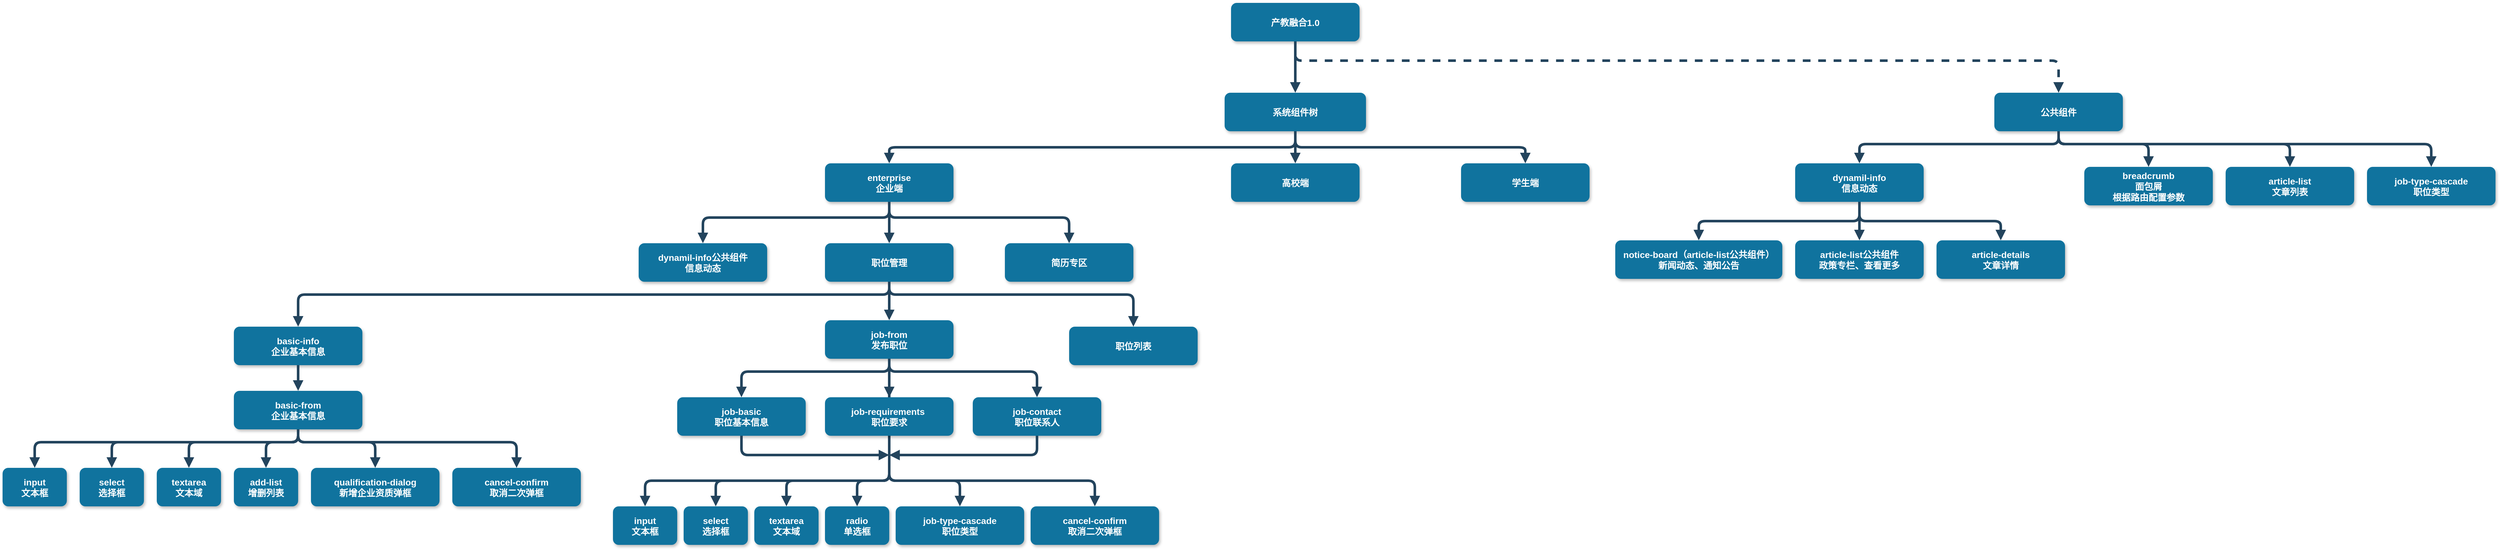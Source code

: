 <mxfile version="20.2.5" type="github">
  <diagram name="Page-1" id="97916047-d0de-89f5-080d-49f4d83e522f">
    <mxGraphModel dx="3257.5" dy="876" grid="1" gridSize="10" guides="1" tooltips="1" connect="1" arrows="1" fold="1" page="1" pageScale="1.5" pageWidth="1169" pageHeight="827" background="none" math="0" shadow="0">
      <root>
        <mxCell id="0" />
        <mxCell id="1" parent="0" />
        <mxCell id="2" value="产教融合1.0" style="rounded=1;fillColor=#10739E;strokeColor=none;shadow=1;gradientColor=none;fontStyle=1;fontColor=#FFFFFF;fontSize=14;" parent="1" vertex="1">
          <mxGeometry x="672" y="205.5" width="200" height="60" as="geometry" />
        </mxCell>
        <mxCell id="3" value="系统组件树" style="rounded=1;fillColor=#10739E;strokeColor=none;shadow=1;gradientColor=none;fontStyle=1;fontColor=#FFFFFF;fontSize=14;" parent="1" vertex="1">
          <mxGeometry x="662" y="345.5" width="220" height="60" as="geometry" />
        </mxCell>
        <mxCell id="4" value="enterprise&#xa;企业端" style="rounded=1;fillColor=#10739E;strokeColor=none;shadow=1;gradientColor=none;fontStyle=1;fontColor=#FFFFFF;fontSize=14;" parent="1" vertex="1">
          <mxGeometry x="40" y="455.5" width="200" height="60" as="geometry" />
        </mxCell>
        <mxCell id="5" value="高校端" style="rounded=1;fillColor=#10739E;strokeColor=none;shadow=1;gradientColor=none;fontStyle=1;fontColor=#FFFFFF;fontSize=14;" parent="1" vertex="1">
          <mxGeometry x="672" y="455.5" width="200" height="60" as="geometry" />
        </mxCell>
        <mxCell id="6" value="学生端" style="rounded=1;fillColor=#10739E;strokeColor=none;shadow=1;gradientColor=none;fontStyle=1;fontColor=#FFFFFF;fontSize=14;" parent="1" vertex="1">
          <mxGeometry x="1030" y="455.5" width="200" height="60" as="geometry" />
        </mxCell>
        <mxCell id="7" value="公共组件" style="rounded=1;fillColor=#10739E;strokeColor=none;shadow=1;gradientColor=none;fontStyle=1;fontColor=#FFFFFF;fontSize=14;" parent="1" vertex="1">
          <mxGeometry x="1860" y="345.5" width="200" height="60" as="geometry" />
        </mxCell>
        <mxCell id="13" value="dynamil-info公共组件&#xa;信息动态" style="rounded=1;fillColor=#10739E;strokeColor=none;shadow=1;gradientColor=none;fontStyle=1;fontColor=#FFFFFF;fontSize=14;" parent="1" vertex="1">
          <mxGeometry x="-250" y="580" width="200" height="60" as="geometry" />
        </mxCell>
        <mxCell id="29" value="" style="edgeStyle=elbowEdgeStyle;elbow=vertical;strokeWidth=4;endArrow=block;endFill=1;fontStyle=1;strokeColor=#23445D;" parent="1" source="2" target="3" edge="1">
          <mxGeometry x="22" y="165.5" width="100" height="100" as="geometry">
            <mxPoint x="22" y="265.5" as="sourcePoint" />
            <mxPoint x="122" y="165.5" as="targetPoint" />
          </mxGeometry>
        </mxCell>
        <mxCell id="30" value="" style="edgeStyle=elbowEdgeStyle;elbow=vertical;strokeWidth=4;endArrow=block;endFill=1;fontStyle=1;strokeColor=#23445D;" parent="1" source="3" target="5" edge="1">
          <mxGeometry x="22" y="165.5" width="100" height="100" as="geometry">
            <mxPoint x="22" y="265.5" as="sourcePoint" />
            <mxPoint x="122" y="165.5" as="targetPoint" />
          </mxGeometry>
        </mxCell>
        <mxCell id="31" value="" style="edgeStyle=elbowEdgeStyle;elbow=vertical;strokeWidth=4;endArrow=block;endFill=1;fontStyle=1;strokeColor=#23445D;" parent="1" source="3" target="4" edge="1">
          <mxGeometry x="22" y="165.5" width="100" height="100" as="geometry">
            <mxPoint x="22" y="265.5" as="sourcePoint" />
            <mxPoint x="122" y="165.5" as="targetPoint" />
          </mxGeometry>
        </mxCell>
        <mxCell id="32" value="" style="edgeStyle=elbowEdgeStyle;elbow=vertical;strokeWidth=4;endArrow=block;endFill=1;fontStyle=1;strokeColor=#23445D;" parent="1" source="3" target="6" edge="1">
          <mxGeometry x="22" y="165.5" width="100" height="100" as="geometry">
            <mxPoint x="22" y="265.5" as="sourcePoint" />
            <mxPoint x="122" y="165.5" as="targetPoint" />
          </mxGeometry>
        </mxCell>
        <mxCell id="33" value="" style="edgeStyle=elbowEdgeStyle;elbow=vertical;strokeWidth=4;endArrow=block;endFill=1;fontStyle=1;dashed=1;strokeColor=#23445D;" parent="1" source="2" target="7" edge="1">
          <mxGeometry x="22" y="165.5" width="100" height="100" as="geometry">
            <mxPoint x="22" y="265.5" as="sourcePoint" />
            <mxPoint x="122" y="165.5" as="targetPoint" />
            <Array as="points">
              <mxPoint x="1062" y="295.5" />
            </Array>
          </mxGeometry>
        </mxCell>
        <mxCell id="54" value="" style="edgeStyle=elbowEdgeStyle;elbow=vertical;strokeWidth=4;endArrow=block;endFill=1;fontStyle=1;strokeColor=#23445D;exitX=0.5;exitY=1;exitDx=0;exitDy=0;" parent="1" source="4" target="13" edge="1">
          <mxGeometry x="22" y="165.5" width="100" height="100" as="geometry">
            <mxPoint x="430" y="520" as="sourcePoint" />
            <mxPoint x="122" y="165.5" as="targetPoint" />
            <Array as="points">
              <mxPoint x="70" y="540" />
              <mxPoint x="350" y="560" />
              <mxPoint x="360" y="540" />
              <mxPoint x="410" y="560" />
              <mxPoint x="250" y="570" />
              <mxPoint x="380" y="530" />
              <mxPoint x="390" y="530" />
              <mxPoint x="652" y="555.5" />
            </Array>
          </mxGeometry>
        </mxCell>
        <mxCell id="SdZIx8xxVaSEpiBeJ--C-73" value="" style="edgeStyle=elbowEdgeStyle;elbow=vertical;strokeWidth=4;endArrow=block;endFill=1;fontStyle=1;strokeColor=#23445D;exitX=0.5;exitY=1;exitDx=0;exitDy=0;entryX=0.5;entryY=0;entryDx=0;entryDy=0;" edge="1" parent="1" source="4" target="SdZIx8xxVaSEpiBeJ--C-74">
          <mxGeometry x="32" y="175.5" width="100" height="100" as="geometry">
            <mxPoint x="390" y="525.5" as="sourcePoint" />
            <mxPoint x="402" y="610" as="targetPoint" />
            <Array as="points">
              <mxPoint x="170" y="540" />
              <mxPoint x="390" y="540" />
              <mxPoint x="400" y="540" />
              <mxPoint x="662" y="565.5" />
            </Array>
          </mxGeometry>
        </mxCell>
        <mxCell id="SdZIx8xxVaSEpiBeJ--C-74" value="职位管理" style="rounded=1;fillColor=#10739E;strokeColor=none;shadow=1;gradientColor=none;fontStyle=1;fontColor=#FFFFFF;fontSize=14;" vertex="1" parent="1">
          <mxGeometry x="40" y="580" width="200" height="60" as="geometry" />
        </mxCell>
        <mxCell id="SdZIx8xxVaSEpiBeJ--C-75" value="" style="edgeStyle=elbowEdgeStyle;elbow=vertical;strokeWidth=4;endArrow=block;endFill=1;fontStyle=1;strokeColor=#23445D;entryX=0.5;entryY=0;entryDx=0;entryDy=0;exitX=0.5;exitY=1;exitDx=0;exitDy=0;" edge="1" parent="1" target="SdZIx8xxVaSEpiBeJ--C-76" source="4">
          <mxGeometry x="292" y="200" width="100" height="100" as="geometry">
            <mxPoint x="450" y="520" as="sourcePoint" />
            <mxPoint x="662" y="634.5" as="targetPoint" />
            <Array as="points">
              <mxPoint x="520" y="540" />
              <mxPoint x="650" y="564.5" />
              <mxPoint x="660" y="564.5" />
              <mxPoint x="922" y="590" />
            </Array>
          </mxGeometry>
        </mxCell>
        <mxCell id="SdZIx8xxVaSEpiBeJ--C-76" value="简历专区" style="rounded=1;fillColor=#10739E;strokeColor=none;shadow=1;gradientColor=none;fontStyle=1;fontColor=#FFFFFF;fontSize=14;" vertex="1" parent="1">
          <mxGeometry x="320" y="580" width="200" height="60" as="geometry" />
        </mxCell>
        <mxCell id="SdZIx8xxVaSEpiBeJ--C-81" value="dynamil-info&#xa;信息动态" style="rounded=1;fillColor=#10739E;strokeColor=none;shadow=1;gradientColor=none;fontStyle=1;fontColor=#FFFFFF;fontSize=14;" vertex="1" parent="1">
          <mxGeometry x="1550" y="455.5" width="200" height="60" as="geometry" />
        </mxCell>
        <mxCell id="SdZIx8xxVaSEpiBeJ--C-82" value="notice-board（article-list公共组件）&#xa;新闻动态、通知公告" style="rounded=1;fillColor=#10739E;strokeColor=none;shadow=1;gradientColor=none;fontStyle=1;fontColor=#FFFFFF;fontSize=14;" vertex="1" parent="1">
          <mxGeometry x="1270" y="575.5" width="260" height="60" as="geometry" />
        </mxCell>
        <mxCell id="SdZIx8xxVaSEpiBeJ--C-83" value="" style="edgeStyle=elbowEdgeStyle;elbow=vertical;strokeWidth=4;endArrow=block;endFill=1;fontStyle=1;strokeColor=#23445D;exitX=0.5;exitY=1;exitDx=0;exitDy=0;entryX=0.5;entryY=0;entryDx=0;entryDy=0;" edge="1" parent="1" source="SdZIx8xxVaSEpiBeJ--C-81" target="SdZIx8xxVaSEpiBeJ--C-82">
          <mxGeometry x="1512" y="41" width="100" height="100" as="geometry">
            <mxPoint x="1540" y="515.5" as="sourcePoint" />
            <mxPoint x="1612" y="41" as="targetPoint" />
            <Array as="points">
              <mxPoint x="1580" y="545.5" />
              <mxPoint x="1600" y="565.5" />
              <mxPoint x="1540" y="595.5" />
              <mxPoint x="1570" y="565.5" />
              <mxPoint x="1420" y="575.5" />
              <mxPoint x="1230" y="555.5" />
              <mxPoint x="1230" y="545.5" />
            </Array>
          </mxGeometry>
        </mxCell>
        <mxCell id="SdZIx8xxVaSEpiBeJ--C-84" value="" style="edgeStyle=elbowEdgeStyle;elbow=vertical;strokeWidth=4;endArrow=block;endFill=1;fontStyle=1;strokeColor=#23445D;entryX=0.5;entryY=0;entryDx=0;entryDy=0;exitX=0.5;exitY=1;exitDx=0;exitDy=0;" edge="1" parent="1" source="SdZIx8xxVaSEpiBeJ--C-81" target="SdZIx8xxVaSEpiBeJ--C-85">
          <mxGeometry x="1202" y="195.5" width="100" height="100" as="geometry">
            <mxPoint x="1540" y="515.5" as="sourcePoint" />
            <mxPoint x="1572" y="630" as="targetPoint" />
            <Array as="points">
              <mxPoint x="1620" y="545.5" />
              <mxPoint x="1730" y="565.5" />
              <mxPoint x="1340" y="560" />
              <mxPoint x="1560" y="560" />
              <mxPoint x="1570" y="560" />
              <mxPoint x="1832" y="585.5" />
            </Array>
          </mxGeometry>
        </mxCell>
        <mxCell id="SdZIx8xxVaSEpiBeJ--C-85" value="article-list公共组件&#xa;政策专栏、查看更多" style="rounded=1;fillColor=#10739E;strokeColor=none;shadow=1;gradientColor=none;fontStyle=1;fontColor=#FFFFFF;fontSize=14;" vertex="1" parent="1">
          <mxGeometry x="1550" y="575.5" width="200" height="60" as="geometry" />
        </mxCell>
        <mxCell id="SdZIx8xxVaSEpiBeJ--C-90" value="" style="edgeStyle=elbowEdgeStyle;elbow=vertical;strokeWidth=4;endArrow=block;endFill=1;fontStyle=1;strokeColor=#23445D;exitX=0.5;exitY=1;exitDx=0;exitDy=0;entryX=0.5;entryY=0;entryDx=0;entryDy=0;" edge="1" parent="1" source="7" target="SdZIx8xxVaSEpiBeJ--C-81">
          <mxGeometry x="1392" y="105.5" width="100" height="100" as="geometry">
            <mxPoint x="1490" y="425.5" as="sourcePoint" />
            <mxPoint x="1540" y="435.5" as="targetPoint" />
            <Array as="points">
              <mxPoint x="1960" y="425.5" />
              <mxPoint x="1510" y="435.5" />
              <mxPoint x="1530" y="470" />
              <mxPoint x="1750" y="470" />
              <mxPoint x="1760" y="470" />
              <mxPoint x="2022" y="495.5" />
            </Array>
          </mxGeometry>
        </mxCell>
        <mxCell id="SdZIx8xxVaSEpiBeJ--C-91" value="" style="edgeStyle=elbowEdgeStyle;elbow=vertical;strokeWidth=4;endArrow=block;endFill=1;fontStyle=1;strokeColor=#23445D;exitX=0.5;exitY=1;exitDx=0;exitDy=0;entryX=0.5;entryY=0;entryDx=0;entryDy=0;" edge="1" parent="1" target="SdZIx8xxVaSEpiBeJ--C-92" source="SdZIx8xxVaSEpiBeJ--C-81">
          <mxGeometry x="1732" y="230" width="100" height="100" as="geometry">
            <mxPoint x="1890" y="505.5" as="sourcePoint" />
            <mxPoint x="2220" y="645.5" as="targetPoint" />
            <Array as="points">
              <mxPoint x="1840" y="545.5" />
              <mxPoint x="1960" y="535.5" />
              <mxPoint x="2120" y="555.5" />
              <mxPoint x="2170" y="545.5" />
              <mxPoint x="1660" y="545.5" />
              <mxPoint x="1960" y="570" />
              <mxPoint x="2090" y="594.5" />
              <mxPoint x="2100" y="594.5" />
              <mxPoint x="2362" y="620" />
            </Array>
          </mxGeometry>
        </mxCell>
        <mxCell id="SdZIx8xxVaSEpiBeJ--C-92" value="article-details&#xa;文章详情" style="rounded=1;fillColor=#10739E;strokeColor=none;shadow=1;gradientColor=none;fontStyle=1;fontColor=#FFFFFF;fontSize=14;" vertex="1" parent="1">
          <mxGeometry x="1770" y="575.5" width="200" height="60" as="geometry" />
        </mxCell>
        <mxCell id="SdZIx8xxVaSEpiBeJ--C-95" value="breadcrumb&#xa;面包屑&#xa;根据路由配置参数" style="rounded=1;fillColor=#10739E;strokeColor=none;shadow=1;gradientColor=none;fontStyle=1;fontColor=#FFFFFF;fontSize=14;" vertex="1" parent="1">
          <mxGeometry x="2000" y="461" width="200" height="60" as="geometry" />
        </mxCell>
        <mxCell id="SdZIx8xxVaSEpiBeJ--C-96" value="" style="edgeStyle=elbowEdgeStyle;elbow=vertical;strokeWidth=4;endArrow=block;endFill=1;fontStyle=1;strokeColor=#23445D;entryX=0.5;entryY=0;entryDx=0;entryDy=0;exitX=0.5;exitY=1;exitDx=0;exitDy=0;" edge="1" parent="1" target="SdZIx8xxVaSEpiBeJ--C-95" source="7">
          <mxGeometry x="1922" y="145.5" width="100" height="100" as="geometry">
            <mxPoint x="1960" y="425.5" as="sourcePoint" />
            <mxPoint x="2070" y="475.5" as="targetPoint" />
            <Array as="points">
              <mxPoint x="2040" y="425.5" />
              <mxPoint x="2490" y="465.5" />
              <mxPoint x="2040" y="475.5" />
              <mxPoint x="2060" y="510" />
              <mxPoint x="2280" y="510" />
              <mxPoint x="2290" y="510" />
              <mxPoint x="2552" y="535.5" />
            </Array>
          </mxGeometry>
        </mxCell>
        <mxCell id="SdZIx8xxVaSEpiBeJ--C-97" value="article-list&#xa;文章列表" style="rounded=1;fillColor=#10739E;strokeColor=none;shadow=1;gradientColor=none;fontStyle=1;fontColor=#FFFFFF;fontSize=14;" vertex="1" parent="1">
          <mxGeometry x="2220" y="461" width="200" height="60" as="geometry" />
        </mxCell>
        <mxCell id="SdZIx8xxVaSEpiBeJ--C-98" value="" style="edgeStyle=elbowEdgeStyle;elbow=vertical;strokeWidth=4;endArrow=block;endFill=1;fontStyle=1;strokeColor=#23445D;entryX=0.5;entryY=0;entryDx=0;entryDy=0;exitX=0.5;exitY=1;exitDx=0;exitDy=0;" edge="1" parent="1" target="SdZIx8xxVaSEpiBeJ--C-97" source="7">
          <mxGeometry x="1752" y="176" width="100" height="100" as="geometry">
            <mxPoint x="1940" y="480" as="sourcePoint" />
            <mxPoint x="2330" y="440" as="targetPoint" />
            <Array as="points">
              <mxPoint x="2060" y="425.5" />
              <mxPoint x="2130" y="455.5" />
              <mxPoint x="1870" y="456" />
              <mxPoint x="2320" y="496" />
              <mxPoint x="1870" y="506" />
              <mxPoint x="1890" y="540.5" />
              <mxPoint x="2110" y="540.5" />
              <mxPoint x="2120" y="540.5" />
              <mxPoint x="2382" y="566" />
            </Array>
          </mxGeometry>
        </mxCell>
        <mxCell id="SdZIx8xxVaSEpiBeJ--C-99" value="" style="edgeStyle=elbowEdgeStyle;elbow=vertical;strokeWidth=4;endArrow=block;endFill=1;fontStyle=1;strokeColor=#23445D;exitX=0.5;exitY=1;exitDx=0;exitDy=0;entryX=0.5;entryY=0;entryDx=0;entryDy=0;" edge="1" parent="1" target="SdZIx8xxVaSEpiBeJ--C-100" source="SdZIx8xxVaSEpiBeJ--C-74">
          <mxGeometry x="-138" y="320" width="100" height="100" as="geometry">
            <mxPoint x="-30" y="660" as="sourcePoint" />
            <mxPoint x="232" y="754.5" as="targetPoint" />
            <Array as="points">
              <mxPoint x="70" y="660" />
              <mxPoint y="684.5" />
              <mxPoint x="220" y="684.5" />
              <mxPoint x="230" y="684.5" />
              <mxPoint x="492" y="710" />
            </Array>
          </mxGeometry>
        </mxCell>
        <mxCell id="SdZIx8xxVaSEpiBeJ--C-100" value="basic-info&#xa;企业基本信息" style="rounded=1;fillColor=#10739E;strokeColor=none;shadow=1;gradientColor=none;fontStyle=1;fontColor=#FFFFFF;fontSize=14;" vertex="1" parent="1">
          <mxGeometry x="-880" y="710" width="200" height="60" as="geometry" />
        </mxCell>
        <mxCell id="SdZIx8xxVaSEpiBeJ--C-101" value="" style="edgeStyle=elbowEdgeStyle;elbow=vertical;strokeWidth=4;endArrow=block;endFill=1;fontStyle=1;strokeColor=#23445D;exitX=0.5;exitY=1;exitDx=0;exitDy=0;entryX=0.5;entryY=0;entryDx=0;entryDy=0;" edge="1" parent="1" target="SdZIx8xxVaSEpiBeJ--C-102" source="SdZIx8xxVaSEpiBeJ--C-74">
          <mxGeometry x="62" y="320" width="100" height="100" as="geometry">
            <mxPoint x="170" y="660" as="sourcePoint" />
            <mxPoint x="432" y="754.5" as="targetPoint" />
            <Array as="points">
              <mxPoint x="200" y="684.5" />
              <mxPoint x="420" y="684.5" />
              <mxPoint x="430" y="684.5" />
              <mxPoint x="692" y="710" />
            </Array>
          </mxGeometry>
        </mxCell>
        <mxCell id="SdZIx8xxVaSEpiBeJ--C-102" value="job-from&#xa;发布职位" style="rounded=1;fillColor=#10739E;strokeColor=none;shadow=1;gradientColor=none;fontStyle=1;fontColor=#FFFFFF;fontSize=14;" vertex="1" parent="1">
          <mxGeometry x="40" y="700" width="200" height="60" as="geometry" />
        </mxCell>
        <mxCell id="SdZIx8xxVaSEpiBeJ--C-103" value="" style="edgeStyle=elbowEdgeStyle;elbow=vertical;strokeWidth=4;endArrow=block;endFill=1;fontStyle=1;strokeColor=#23445D;exitX=0.5;exitY=1;exitDx=0;exitDy=0;entryX=0.5;entryY=0;entryDx=0;entryDy=0;" edge="1" parent="1" target="SdZIx8xxVaSEpiBeJ--C-104" source="SdZIx8xxVaSEpiBeJ--C-74">
          <mxGeometry x="242" y="310" width="100" height="100" as="geometry">
            <mxPoint x="350" y="650" as="sourcePoint" />
            <mxPoint x="612" y="744.5" as="targetPoint" />
            <Array as="points">
              <mxPoint x="230" y="660" />
              <mxPoint x="380" y="674.5" />
              <mxPoint x="600" y="674.5" />
              <mxPoint x="610" y="674.5" />
              <mxPoint x="872" y="700" />
            </Array>
          </mxGeometry>
        </mxCell>
        <mxCell id="SdZIx8xxVaSEpiBeJ--C-104" value="职位列表" style="rounded=1;fillColor=#10739E;strokeColor=none;shadow=1;gradientColor=none;fontStyle=1;fontColor=#FFFFFF;fontSize=14;" vertex="1" parent="1">
          <mxGeometry x="420" y="710" width="200" height="60" as="geometry" />
        </mxCell>
        <mxCell id="SdZIx8xxVaSEpiBeJ--C-105" value="" style="edgeStyle=elbowEdgeStyle;elbow=vertical;strokeWidth=4;endArrow=block;endFill=1;fontStyle=1;strokeColor=#23445D;exitX=0.5;exitY=1;exitDx=0;exitDy=0;entryX=0.5;entryY=0;entryDx=0;entryDy=0;" edge="1" parent="1" target="SdZIx8xxVaSEpiBeJ--C-106" source="SdZIx8xxVaSEpiBeJ--C-100">
          <mxGeometry x="-918" y="540" width="100" height="100" as="geometry">
            <mxPoint x="-640" y="860" as="sourcePoint" />
            <mxPoint x="-548" y="974.5" as="targetPoint" />
            <Array as="points">
              <mxPoint x="-780" y="790" />
              <mxPoint x="-710" y="880" />
              <mxPoint x="-780" y="904.5" />
              <mxPoint x="-560" y="904.5" />
              <mxPoint x="-550" y="904.5" />
              <mxPoint x="-288" y="930" />
            </Array>
          </mxGeometry>
        </mxCell>
        <mxCell id="SdZIx8xxVaSEpiBeJ--C-106" value="basic-from&#xa;企业基本信息" style="rounded=1;fillColor=#10739E;strokeColor=none;shadow=1;gradientColor=none;fontStyle=1;fontColor=#FFFFFF;fontSize=14;" vertex="1" parent="1">
          <mxGeometry x="-880" y="810" width="200" height="60" as="geometry" />
        </mxCell>
        <mxCell id="SdZIx8xxVaSEpiBeJ--C-107" value="" style="edgeStyle=elbowEdgeStyle;elbow=vertical;strokeWidth=4;endArrow=block;endFill=1;fontStyle=1;strokeColor=#23445D;entryX=0.5;entryY=0;entryDx=0;entryDy=0;exitX=0.5;exitY=1;exitDx=0;exitDy=0;" edge="1" parent="1" target="SdZIx8xxVaSEpiBeJ--C-108" source="SdZIx8xxVaSEpiBeJ--C-106">
          <mxGeometry x="-1058" y="650" width="100" height="100" as="geometry">
            <mxPoint x="-850" y="880" as="sourcePoint" />
            <mxPoint x="-688" y="1084.5" as="targetPoint" />
            <Array as="points">
              <mxPoint x="-700" y="890" />
              <mxPoint x="-660" y="910" />
              <mxPoint x="-890" y="900" />
              <mxPoint x="-920" y="900" />
              <mxPoint x="-850" y="990" />
              <mxPoint x="-920" y="1014.5" />
              <mxPoint x="-700" y="1014.5" />
              <mxPoint x="-690" y="1014.5" />
              <mxPoint x="-428" y="1040" />
            </Array>
          </mxGeometry>
        </mxCell>
        <mxCell id="SdZIx8xxVaSEpiBeJ--C-108" value="qualification-dialog&#xa;新增企业资质弹框" style="rounded=1;fillColor=#10739E;strokeColor=none;shadow=1;gradientColor=none;fontStyle=1;fontColor=#FFFFFF;fontSize=14;" vertex="1" parent="1">
          <mxGeometry x="-760" y="930" width="200" height="60" as="geometry" />
        </mxCell>
        <mxCell id="SdZIx8xxVaSEpiBeJ--C-109" value="" style="edgeStyle=elbowEdgeStyle;elbow=vertical;strokeWidth=4;endArrow=block;endFill=1;fontStyle=1;strokeColor=#23445D;exitX=0.5;exitY=1;exitDx=0;exitDy=0;entryX=0.5;entryY=0;entryDx=0;entryDy=0;" edge="1" parent="1" target="SdZIx8xxVaSEpiBeJ--C-110" source="SdZIx8xxVaSEpiBeJ--C-106">
          <mxGeometry x="-838" y="650" width="100" height="100" as="geometry">
            <mxPoint x="-700" y="880" as="sourcePoint" />
            <mxPoint x="-468" y="1084.5" as="targetPoint" />
            <Array as="points">
              <mxPoint x="-660" y="890" />
              <mxPoint x="-700" y="900" />
              <mxPoint x="-630" y="990" />
              <mxPoint x="-700" y="1014.5" />
              <mxPoint x="-480" y="1014.5" />
              <mxPoint x="-470" y="1014.5" />
              <mxPoint x="-208" y="1040" />
            </Array>
          </mxGeometry>
        </mxCell>
        <mxCell id="SdZIx8xxVaSEpiBeJ--C-110" value="cancel-confirm&#xa;取消二次弹框" style="rounded=1;fillColor=#10739E;strokeColor=none;shadow=1;gradientColor=none;fontStyle=1;fontColor=#FFFFFF;fontSize=14;" vertex="1" parent="1">
          <mxGeometry x="-540" y="930" width="200" height="60" as="geometry" />
        </mxCell>
        <mxCell id="SdZIx8xxVaSEpiBeJ--C-111" value="" style="edgeStyle=elbowEdgeStyle;elbow=vertical;strokeWidth=4;endArrow=block;endFill=1;fontStyle=1;strokeColor=#23445D;entryX=0.5;entryY=0;entryDx=0;entryDy=0;exitX=0.5;exitY=1;exitDx=0;exitDy=0;" edge="1" parent="1" target="SdZIx8xxVaSEpiBeJ--C-112" source="SdZIx8xxVaSEpiBeJ--C-106">
          <mxGeometry x="-1298" y="660" width="100" height="100" as="geometry">
            <mxPoint x="-1020" y="880" as="sourcePoint" />
            <mxPoint x="-928" y="1094.5" as="targetPoint" />
            <Array as="points">
              <mxPoint x="-1160" y="890" />
              <mxPoint x="-1160" y="910" />
              <mxPoint x="-1090" y="1000" />
              <mxPoint x="-1160" y="1024.5" />
              <mxPoint x="-940" y="1024.5" />
              <mxPoint x="-930" y="1024.5" />
              <mxPoint x="-668" y="1050" />
            </Array>
          </mxGeometry>
        </mxCell>
        <mxCell id="SdZIx8xxVaSEpiBeJ--C-112" value="input&#xa;文本框" style="rounded=1;fillColor=#10739E;strokeColor=none;shadow=1;gradientColor=none;fontStyle=1;fontColor=#FFFFFF;fontSize=14;" vertex="1" parent="1">
          <mxGeometry x="-1240" y="930" width="100" height="60" as="geometry" />
        </mxCell>
        <mxCell id="SdZIx8xxVaSEpiBeJ--C-113" value="" style="edgeStyle=elbowEdgeStyle;elbow=vertical;strokeWidth=4;endArrow=block;endFill=1;fontStyle=1;strokeColor=#23445D;entryX=0.5;entryY=0;entryDx=0;entryDy=0;exitX=0.5;exitY=1;exitDx=0;exitDy=0;" edge="1" parent="1" target="SdZIx8xxVaSEpiBeJ--C-114" source="SdZIx8xxVaSEpiBeJ--C-106">
          <mxGeometry x="-1288" y="670" width="100" height="100" as="geometry">
            <mxPoint x="-770" y="880" as="sourcePoint" />
            <mxPoint x="-918" y="1104.5" as="targetPoint" />
            <Array as="points">
              <mxPoint x="-1120" y="890" />
              <mxPoint x="-1140" y="880" />
              <mxPoint x="-1130" y="910" />
              <mxPoint x="-1150" y="920" />
              <mxPoint x="-1080" y="1010" />
              <mxPoint x="-1150" y="1034.5" />
              <mxPoint x="-930" y="1034.5" />
              <mxPoint x="-920" y="1034.5" />
              <mxPoint x="-658" y="1060" />
            </Array>
          </mxGeometry>
        </mxCell>
        <mxCell id="SdZIx8xxVaSEpiBeJ--C-114" value="select&#xa;选择框" style="rounded=1;fillColor=#10739E;strokeColor=none;shadow=1;gradientColor=none;fontStyle=1;fontColor=#FFFFFF;fontSize=14;" vertex="1" parent="1">
          <mxGeometry x="-1120" y="930" width="100" height="60" as="geometry" />
        </mxCell>
        <mxCell id="SdZIx8xxVaSEpiBeJ--C-115" value="" style="edgeStyle=elbowEdgeStyle;elbow=vertical;strokeWidth=4;endArrow=block;endFill=1;fontStyle=1;strokeColor=#23445D;entryX=0.5;entryY=0;entryDx=0;entryDy=0;exitX=0.5;exitY=1;exitDx=0;exitDy=0;" edge="1" parent="1" target="SdZIx8xxVaSEpiBeJ--C-116" source="SdZIx8xxVaSEpiBeJ--C-106">
          <mxGeometry x="-1278" y="680" width="100" height="100" as="geometry">
            <mxPoint x="-760" y="890" as="sourcePoint" />
            <mxPoint x="-908" y="1114.5" as="targetPoint" />
            <Array as="points">
              <mxPoint x="-970" y="890" />
              <mxPoint x="-960" y="920" />
              <mxPoint x="-1020" y="940" />
              <mxPoint x="-1140" y="930" />
              <mxPoint x="-1070" y="1020" />
              <mxPoint x="-1140" y="1044.5" />
              <mxPoint x="-920" y="1044.5" />
              <mxPoint x="-910" y="1044.5" />
              <mxPoint x="-648" y="1070" />
            </Array>
          </mxGeometry>
        </mxCell>
        <mxCell id="SdZIx8xxVaSEpiBeJ--C-116" value="textarea&#xa;文本域" style="rounded=1;fillColor=#10739E;strokeColor=none;shadow=1;gradientColor=none;fontStyle=1;fontColor=#FFFFFF;fontSize=14;" vertex="1" parent="1">
          <mxGeometry x="-1000" y="930" width="100" height="60" as="geometry" />
        </mxCell>
        <mxCell id="SdZIx8xxVaSEpiBeJ--C-117" value="" style="edgeStyle=elbowEdgeStyle;elbow=vertical;strokeWidth=4;endArrow=block;endFill=1;fontStyle=1;strokeColor=#23445D;entryX=0.5;entryY=0;entryDx=0;entryDy=0;exitX=0.5;exitY=1;exitDx=0;exitDy=0;" edge="1" parent="1" target="SdZIx8xxVaSEpiBeJ--C-118" source="SdZIx8xxVaSEpiBeJ--C-106">
          <mxGeometry x="-1073" y="770" width="100" height="100" as="geometry">
            <mxPoint x="-555" y="980" as="sourcePoint" />
            <mxPoint x="-703" y="1204.5" as="targetPoint" />
            <Array as="points">
              <mxPoint x="-810" y="890" />
              <mxPoint x="-920" y="900" />
              <mxPoint x="-935" y="1020" />
              <mxPoint x="-865" y="1110" />
              <mxPoint x="-935" y="1134.5" />
              <mxPoint x="-715" y="1134.5" />
              <mxPoint x="-705" y="1134.5" />
              <mxPoint x="-443" y="1160" />
            </Array>
          </mxGeometry>
        </mxCell>
        <mxCell id="SdZIx8xxVaSEpiBeJ--C-118" value="add-list&#xa;增删列表" style="rounded=1;fillColor=#10739E;strokeColor=none;shadow=1;gradientColor=none;fontStyle=1;fontColor=#FFFFFF;fontSize=14;" vertex="1" parent="1">
          <mxGeometry x="-880" y="930" width="100" height="60" as="geometry" />
        </mxCell>
        <mxCell id="SdZIx8xxVaSEpiBeJ--C-119" value="" style="edgeStyle=elbowEdgeStyle;elbow=vertical;strokeWidth=4;endArrow=block;endFill=1;fontStyle=1;strokeColor=#23445D;entryX=0.5;entryY=0;entryDx=0;entryDy=0;exitX=0.5;exitY=1;exitDx=0;exitDy=0;" edge="1" parent="1" target="SdZIx8xxVaSEpiBeJ--C-120" source="SdZIx8xxVaSEpiBeJ--C-102">
          <mxGeometry x="-128" y="650" width="100" height="100" as="geometry">
            <mxPoint x="170" y="790" as="sourcePoint" />
            <mxPoint x="242" y="1084.5" as="targetPoint" />
            <Array as="points">
              <mxPoint x="200" y="950" />
              <mxPoint x="210" y="800" />
              <mxPoint x="230" y="890" />
              <mxPoint x="270" y="910" />
              <mxPoint x="40" y="900" />
              <mxPoint x="10" y="900" />
              <mxPoint x="80" y="990" />
              <mxPoint x="10" y="1014.5" />
              <mxPoint x="230" y="1014.5" />
              <mxPoint x="240" y="1014.5" />
              <mxPoint x="502" y="1040" />
            </Array>
          </mxGeometry>
        </mxCell>
        <mxCell id="SdZIx8xxVaSEpiBeJ--C-120" value="job-type-cascade&#xa;职位类型" style="rounded=1;fillColor=#10739E;strokeColor=none;shadow=1;gradientColor=none;fontStyle=1;fontColor=#FFFFFF;fontSize=14;" vertex="1" parent="1">
          <mxGeometry x="150" y="990" width="200" height="60" as="geometry" />
        </mxCell>
        <mxCell id="SdZIx8xxVaSEpiBeJ--C-121" value="" style="edgeStyle=elbowEdgeStyle;elbow=vertical;strokeWidth=4;endArrow=block;endFill=1;fontStyle=1;strokeColor=#23445D;exitX=0.5;exitY=1;exitDx=0;exitDy=0;entryX=0.5;entryY=0;entryDx=0;entryDy=0;" edge="1" parent="1" target="SdZIx8xxVaSEpiBeJ--C-122" source="SdZIx8xxVaSEpiBeJ--C-102">
          <mxGeometry x="92" y="650" width="100" height="100" as="geometry">
            <mxPoint x="150" y="870" as="sourcePoint" />
            <mxPoint x="462" y="1084.5" as="targetPoint" />
            <Array as="points">
              <mxPoint x="150" y="950" />
              <mxPoint x="190" y="800" />
              <mxPoint x="270" y="890" />
              <mxPoint x="230" y="900" />
              <mxPoint x="300" y="990" />
              <mxPoint x="230" y="1014.5" />
              <mxPoint x="450" y="1014.5" />
              <mxPoint x="460" y="1014.5" />
              <mxPoint x="722" y="1040" />
            </Array>
          </mxGeometry>
        </mxCell>
        <mxCell id="SdZIx8xxVaSEpiBeJ--C-122" value="cancel-confirm&#xa;取消二次弹框" style="rounded=1;fillColor=#10739E;strokeColor=none;shadow=1;gradientColor=none;fontStyle=1;fontColor=#FFFFFF;fontSize=14;" vertex="1" parent="1">
          <mxGeometry x="360" y="990" width="200" height="60" as="geometry" />
        </mxCell>
        <mxCell id="SdZIx8xxVaSEpiBeJ--C-123" value="" style="edgeStyle=elbowEdgeStyle;elbow=vertical;strokeWidth=4;endArrow=block;endFill=1;fontStyle=1;strokeColor=#23445D;entryX=0.5;entryY=0;entryDx=0;entryDy=0;exitX=0.5;exitY=1;exitDx=0;exitDy=0;" edge="1" parent="1" target="SdZIx8xxVaSEpiBeJ--C-124" source="SdZIx8xxVaSEpiBeJ--C-102">
          <mxGeometry x="-368" y="660" width="100" height="100" as="geometry">
            <mxPoint x="150" y="870" as="sourcePoint" />
            <mxPoint x="2" y="1094.5" as="targetPoint" />
            <Array as="points">
              <mxPoint x="-140" y="950" />
              <mxPoint x="-80" y="890" />
              <mxPoint x="-80" y="900" />
              <mxPoint x="-130" y="800" />
              <mxPoint x="-230" y="890" />
              <mxPoint x="-230" y="910" />
              <mxPoint x="-160" y="1000" />
              <mxPoint x="-230" y="1024.5" />
              <mxPoint x="-10" y="1024.5" />
              <mxPoint y="1024.5" />
              <mxPoint x="262" y="1050" />
            </Array>
          </mxGeometry>
        </mxCell>
        <mxCell id="SdZIx8xxVaSEpiBeJ--C-124" value="input&#xa;文本框" style="rounded=1;fillColor=#10739E;strokeColor=none;shadow=1;gradientColor=none;fontStyle=1;fontColor=#FFFFFF;fontSize=14;" vertex="1" parent="1">
          <mxGeometry x="-290" y="990" width="100" height="60" as="geometry" />
        </mxCell>
        <mxCell id="SdZIx8xxVaSEpiBeJ--C-125" value="" style="edgeStyle=elbowEdgeStyle;elbow=vertical;strokeWidth=4;endArrow=block;endFill=1;fontStyle=1;strokeColor=#23445D;entryX=0.5;entryY=0;entryDx=0;entryDy=0;exitX=0.5;exitY=1;exitDx=0;exitDy=0;" edge="1" parent="1" target="SdZIx8xxVaSEpiBeJ--C-126" source="SdZIx8xxVaSEpiBeJ--C-102">
          <mxGeometry x="-358" y="670" width="100" height="100" as="geometry">
            <mxPoint x="200" y="800" as="sourcePoint" />
            <mxPoint x="12" y="1104.5" as="targetPoint" />
            <Array as="points">
              <mxPoint x="-50" y="950" />
              <mxPoint x="-80" y="890" />
              <mxPoint x="-60" y="890" />
              <mxPoint x="-90" y="800" />
              <mxPoint x="-190" y="890" />
              <mxPoint x="-210" y="880" />
              <mxPoint x="-200" y="910" />
              <mxPoint x="-220" y="920" />
              <mxPoint x="-150" y="1010" />
              <mxPoint x="-220" y="1034.5" />
              <mxPoint y="1034.5" />
              <mxPoint x="10" y="1034.5" />
              <mxPoint x="272" y="1060" />
            </Array>
          </mxGeometry>
        </mxCell>
        <mxCell id="SdZIx8xxVaSEpiBeJ--C-126" value="select&#xa;选择框" style="rounded=1;fillColor=#10739E;strokeColor=none;shadow=1;gradientColor=none;fontStyle=1;fontColor=#FFFFFF;fontSize=14;" vertex="1" parent="1">
          <mxGeometry x="-180" y="990" width="100" height="60" as="geometry" />
        </mxCell>
        <mxCell id="SdZIx8xxVaSEpiBeJ--C-127" value="" style="edgeStyle=elbowEdgeStyle;elbow=vertical;strokeWidth=4;endArrow=block;endFill=1;fontStyle=1;strokeColor=#23445D;entryX=0.5;entryY=0;entryDx=0;entryDy=0;exitX=0.5;exitY=1;exitDx=0;exitDy=0;" edge="1" parent="1" target="SdZIx8xxVaSEpiBeJ--C-128" source="SdZIx8xxVaSEpiBeJ--C-102">
          <mxGeometry x="-348" y="680" width="100" height="100" as="geometry">
            <mxPoint x="150" y="870" as="sourcePoint" />
            <mxPoint x="22" y="1114.5" as="targetPoint" />
            <Array as="points">
              <mxPoint x="40" y="950" />
              <mxPoint x="30" y="800" />
              <mxPoint x="-40" y="890" />
              <mxPoint x="-30" y="920" />
              <mxPoint x="-90" y="940" />
              <mxPoint x="-210" y="930" />
              <mxPoint x="-140" y="1020" />
              <mxPoint x="-210" y="1044.5" />
              <mxPoint x="10" y="1044.5" />
              <mxPoint x="20" y="1044.5" />
              <mxPoint x="282" y="1070" />
            </Array>
          </mxGeometry>
        </mxCell>
        <mxCell id="SdZIx8xxVaSEpiBeJ--C-128" value="textarea&#xa;文本域" style="rounded=1;fillColor=#10739E;strokeColor=none;shadow=1;gradientColor=none;fontStyle=1;fontColor=#FFFFFF;fontSize=14;" vertex="1" parent="1">
          <mxGeometry x="-70" y="990" width="100" height="60" as="geometry" />
        </mxCell>
        <mxCell id="SdZIx8xxVaSEpiBeJ--C-129" value="" style="edgeStyle=elbowEdgeStyle;elbow=vertical;strokeWidth=4;endArrow=block;endFill=1;fontStyle=1;strokeColor=#23445D;entryX=0.5;entryY=0;entryDx=0;entryDy=0;exitX=0.5;exitY=1;exitDx=0;exitDy=0;" edge="1" parent="1" target="SdZIx8xxVaSEpiBeJ--C-130" source="SdZIx8xxVaSEpiBeJ--C-102">
          <mxGeometry x="-143" y="770" width="100" height="100" as="geometry">
            <mxPoint x="150" y="870" as="sourcePoint" />
            <mxPoint x="227" y="1204.5" as="targetPoint" />
            <Array as="points">
              <mxPoint x="110" y="950" />
              <mxPoint x="100" y="800" />
              <mxPoint x="120" y="890" />
              <mxPoint x="10" y="900" />
              <mxPoint x="-5" y="1020" />
              <mxPoint x="65" y="1110" />
              <mxPoint x="-5" y="1134.5" />
              <mxPoint x="215" y="1134.5" />
              <mxPoint x="225" y="1134.5" />
              <mxPoint x="487" y="1160" />
            </Array>
          </mxGeometry>
        </mxCell>
        <mxCell id="SdZIx8xxVaSEpiBeJ--C-130" value="radio&#xa;单选框" style="rounded=1;fillColor=#10739E;strokeColor=none;shadow=1;gradientColor=none;fontStyle=1;fontColor=#FFFFFF;fontSize=14;" vertex="1" parent="1">
          <mxGeometry x="40" y="990" width="100" height="60" as="geometry" />
        </mxCell>
        <mxCell id="SdZIx8xxVaSEpiBeJ--C-131" value="job-type-cascade&#xa;职位类型" style="rounded=1;fillColor=#10739E;strokeColor=none;shadow=1;gradientColor=none;fontStyle=1;fontColor=#FFFFFF;fontSize=14;" vertex="1" parent="1">
          <mxGeometry x="2440" y="461" width="200" height="60" as="geometry" />
        </mxCell>
        <mxCell id="SdZIx8xxVaSEpiBeJ--C-133" value="" style="edgeStyle=elbowEdgeStyle;elbow=vertical;strokeWidth=4;endArrow=block;endFill=1;fontStyle=1;strokeColor=#23445D;entryX=0.5;entryY=0;entryDx=0;entryDy=0;exitX=0.5;exitY=1;exitDx=0;exitDy=0;" edge="1" parent="1" source="7" target="SdZIx8xxVaSEpiBeJ--C-131">
          <mxGeometry x="1942" y="176" width="100" height="100" as="geometry">
            <mxPoint x="2150" y="405.5" as="sourcePoint" />
            <mxPoint x="2510" y="461" as="targetPoint" />
            <Array as="points">
              <mxPoint x="2250" y="425.5" />
              <mxPoint x="2320" y="455.5" />
              <mxPoint x="2060" y="456" />
              <mxPoint x="2510" y="496" />
              <mxPoint x="2060" y="506" />
              <mxPoint x="2080" y="540.5" />
              <mxPoint x="2300" y="540.5" />
              <mxPoint x="2310" y="540.5" />
              <mxPoint x="2572" y="566" />
            </Array>
          </mxGeometry>
        </mxCell>
        <mxCell id="SdZIx8xxVaSEpiBeJ--C-134" value="job-basic&#xa;职位基本信息" style="rounded=1;fillColor=#10739E;strokeColor=none;shadow=1;gradientColor=none;fontStyle=1;fontColor=#FFFFFF;fontSize=14;" vertex="1" parent="1">
          <mxGeometry x="-190" y="820" width="200" height="60" as="geometry" />
        </mxCell>
        <mxCell id="SdZIx8xxVaSEpiBeJ--C-135" value="job-requirements &#xa;职位要求" style="rounded=1;fillColor=#10739E;strokeColor=none;shadow=1;gradientColor=none;fontStyle=1;fontColor=#FFFFFF;fontSize=14;" vertex="1" parent="1">
          <mxGeometry x="40" y="820" width="200" height="60" as="geometry" />
        </mxCell>
        <mxCell id="SdZIx8xxVaSEpiBeJ--C-136" value="job-contact&#xa;职位联系人" style="rounded=1;fillColor=#10739E;strokeColor=none;shadow=1;gradientColor=none;fontStyle=1;fontColor=#FFFFFF;fontSize=14;" vertex="1" parent="1">
          <mxGeometry x="270" y="820" width="200" height="60" as="geometry" />
        </mxCell>
        <mxCell id="SdZIx8xxVaSEpiBeJ--C-137" value="" style="edgeStyle=elbowEdgeStyle;elbow=vertical;strokeWidth=4;endArrow=block;endFill=1;fontStyle=1;strokeColor=#23445D;exitX=0.5;exitY=1;exitDx=0;exitDy=0;entryX=0.5;entryY=0;entryDx=0;entryDy=0;" edge="1" parent="1" source="SdZIx8xxVaSEpiBeJ--C-102" target="SdZIx8xxVaSEpiBeJ--C-134">
          <mxGeometry x="-269" y="400" width="100" height="100" as="geometry">
            <mxPoint x="-191" y="720" as="sourcePoint" />
            <mxPoint x="-191" y="790" as="targetPoint" />
            <Array as="points">
              <mxPoint x="-100" y="780" />
              <mxPoint x="-131" y="764.5" />
              <mxPoint x="89" y="764.5" />
              <mxPoint x="99" y="764.5" />
              <mxPoint x="361" y="790" />
            </Array>
          </mxGeometry>
        </mxCell>
        <mxCell id="SdZIx8xxVaSEpiBeJ--C-138" value="" style="edgeStyle=elbowEdgeStyle;elbow=vertical;strokeWidth=4;endArrow=block;endFill=1;fontStyle=1;strokeColor=#23445D;entryX=0.5;entryY=0;entryDx=0;entryDy=0;exitX=0.5;exitY=1;exitDx=0;exitDy=0;" edge="1" parent="1" source="SdZIx8xxVaSEpiBeJ--C-102" target="SdZIx8xxVaSEpiBeJ--C-135">
          <mxGeometry x="-259" y="410" width="100" height="100" as="geometry">
            <mxPoint x="140" y="770" as="sourcePoint" />
            <mxPoint x="-180" y="810" as="targetPoint" />
            <Array as="points">
              <mxPoint x="50" y="780" />
              <mxPoint x="-10" y="770" />
              <mxPoint x="-121" y="774.5" />
              <mxPoint x="99" y="774.5" />
              <mxPoint x="109" y="774.5" />
              <mxPoint x="371" y="800" />
            </Array>
          </mxGeometry>
        </mxCell>
        <mxCell id="SdZIx8xxVaSEpiBeJ--C-139" value="" style="edgeStyle=elbowEdgeStyle;elbow=vertical;strokeWidth=4;endArrow=block;endFill=1;fontStyle=1;strokeColor=#23445D;entryX=0.5;entryY=0;entryDx=0;entryDy=0;exitX=0.5;exitY=1;exitDx=0;exitDy=0;" edge="1" parent="1" source="SdZIx8xxVaSEpiBeJ--C-102" target="SdZIx8xxVaSEpiBeJ--C-136">
          <mxGeometry x="301" y="425.5" width="100" height="100" as="geometry">
            <mxPoint x="280" y="730" as="sourcePoint" />
            <mxPoint x="380" y="825.5" as="targetPoint" />
            <Array as="points">
              <mxPoint x="330" y="780" />
              <mxPoint x="439" y="790" />
              <mxPoint x="659" y="790" />
              <mxPoint x="669" y="790" />
              <mxPoint x="931" y="815.5" />
            </Array>
          </mxGeometry>
        </mxCell>
        <mxCell id="SdZIx8xxVaSEpiBeJ--C-140" value="" style="edgeStyle=elbowEdgeStyle;elbow=vertical;strokeWidth=4;endArrow=block;endFill=1;fontStyle=1;strokeColor=#23445D;exitX=0.5;exitY=1;exitDx=0;exitDy=0;" edge="1" parent="1" source="SdZIx8xxVaSEpiBeJ--C-134">
          <mxGeometry x="-319" y="530" width="100" height="100" as="geometry">
            <mxPoint x="90" y="890" as="sourcePoint" />
            <mxPoint x="140" y="910" as="targetPoint" />
            <Array as="points">
              <mxPoint x="-150" y="910" />
              <mxPoint x="-181" y="894.5" />
              <mxPoint x="39" y="894.5" />
              <mxPoint x="49" y="894.5" />
              <mxPoint x="311" y="920" />
            </Array>
          </mxGeometry>
        </mxCell>
        <mxCell id="SdZIx8xxVaSEpiBeJ--C-141" value="" style="edgeStyle=elbowEdgeStyle;elbow=vertical;strokeWidth=4;endArrow=block;endFill=1;fontStyle=1;strokeColor=#23445D;exitX=0.5;exitY=1;exitDx=0;exitDy=0;" edge="1" parent="1" source="SdZIx8xxVaSEpiBeJ--C-136">
          <mxGeometry x="351" y="545.5" width="100" height="100" as="geometry">
            <mxPoint x="190" y="880" as="sourcePoint" />
            <mxPoint x="140" y="910" as="targetPoint" />
            <Array as="points">
              <mxPoint x="270" y="910" />
              <mxPoint x="380" y="900" />
              <mxPoint x="489" y="910" />
              <mxPoint x="709" y="910" />
              <mxPoint x="719" y="910" />
              <mxPoint x="981" y="935.5" />
            </Array>
          </mxGeometry>
        </mxCell>
      </root>
    </mxGraphModel>
  </diagram>
</mxfile>
